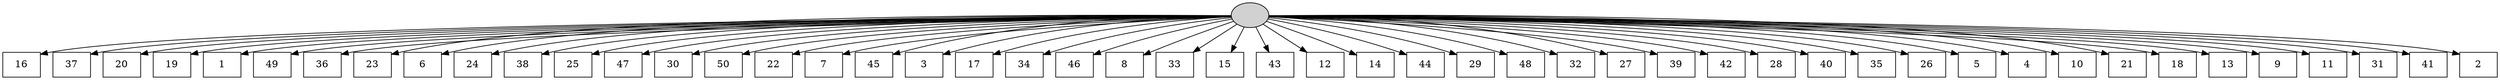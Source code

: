 digraph G {
0[style=filled, fillcolor=grey82, label=""];
1[shape=box,style=filled, fillcolor=white,label="16\n"];
2[shape=box,style=filled, fillcolor=white,label="37\n"];
3[shape=box,style=filled, fillcolor=white,label="20\n"];
4[shape=box,style=filled, fillcolor=white,label="19\n"];
5[shape=box,style=filled, fillcolor=white,label="1\n"];
6[shape=box,style=filled, fillcolor=white,label="49\n"];
7[shape=box,style=filled, fillcolor=white,label="36\n"];
8[shape=box,style=filled, fillcolor=white,label="23\n"];
9[shape=box,style=filled, fillcolor=white,label="6\n"];
10[shape=box,style=filled, fillcolor=white,label="24\n"];
11[shape=box,style=filled, fillcolor=white,label="38\n"];
12[shape=box,style=filled, fillcolor=white,label="25\n"];
13[shape=box,style=filled, fillcolor=white,label="47\n"];
14[shape=box,style=filled, fillcolor=white,label="30\n"];
15[shape=box,style=filled, fillcolor=white,label="50\n"];
16[shape=box,style=filled, fillcolor=white,label="22\n"];
17[shape=box,style=filled, fillcolor=white,label="7\n"];
18[shape=box,style=filled, fillcolor=white,label="45\n"];
19[shape=box,style=filled, fillcolor=white,label="3\n"];
20[shape=box,style=filled, fillcolor=white,label="17\n"];
21[shape=box,style=filled, fillcolor=white,label="34\n"];
22[shape=box,style=filled, fillcolor=white,label="46\n"];
23[shape=box,style=filled, fillcolor=white,label="8\n"];
24[shape=box,style=filled, fillcolor=white,label="33\n"];
25[shape=box,style=filled, fillcolor=white,label="15\n"];
26[shape=box,style=filled, fillcolor=white,label="43\n"];
27[shape=box,style=filled, fillcolor=white,label="12\n"];
28[shape=box,style=filled, fillcolor=white,label="14\n"];
29[shape=box,style=filled, fillcolor=white,label="44\n"];
30[shape=box,style=filled, fillcolor=white,label="29\n"];
31[shape=box,style=filled, fillcolor=white,label="48\n"];
32[shape=box,style=filled, fillcolor=white,label="32\n"];
33[shape=box,style=filled, fillcolor=white,label="27\n"];
34[shape=box,style=filled, fillcolor=white,label="39\n"];
35[shape=box,style=filled, fillcolor=white,label="42\n"];
36[shape=box,style=filled, fillcolor=white,label="28\n"];
37[shape=box,style=filled, fillcolor=white,label="40\n"];
38[shape=box,style=filled, fillcolor=white,label="35\n"];
39[shape=box,style=filled, fillcolor=white,label="26\n"];
40[shape=box,style=filled, fillcolor=white,label="5\n"];
41[shape=box,style=filled, fillcolor=white,label="4\n"];
42[shape=box,style=filled, fillcolor=white,label="10\n"];
43[shape=box,style=filled, fillcolor=white,label="21\n"];
44[shape=box,style=filled, fillcolor=white,label="18\n"];
45[shape=box,style=filled, fillcolor=white,label="13\n"];
46[shape=box,style=filled, fillcolor=white,label="9\n"];
47[shape=box,style=filled, fillcolor=white,label="11\n"];
48[shape=box,style=filled, fillcolor=white,label="31\n"];
49[shape=box,style=filled, fillcolor=white,label="41\n"];
50[shape=box,style=filled, fillcolor=white,label="2\n"];
0->1 ;
0->2 ;
0->3 ;
0->4 ;
0->5 ;
0->6 ;
0->7 ;
0->8 ;
0->9 ;
0->10 ;
0->11 ;
0->12 ;
0->13 ;
0->14 ;
0->15 ;
0->16 ;
0->17 ;
0->18 ;
0->19 ;
0->20 ;
0->21 ;
0->22 ;
0->23 ;
0->24 ;
0->25 ;
0->26 ;
0->27 ;
0->28 ;
0->29 ;
0->30 ;
0->31 ;
0->32 ;
0->33 ;
0->34 ;
0->35 ;
0->36 ;
0->37 ;
0->38 ;
0->39 ;
0->40 ;
0->41 ;
0->42 ;
0->43 ;
0->44 ;
0->45 ;
0->46 ;
0->47 ;
0->48 ;
0->49 ;
0->50 ;
}
